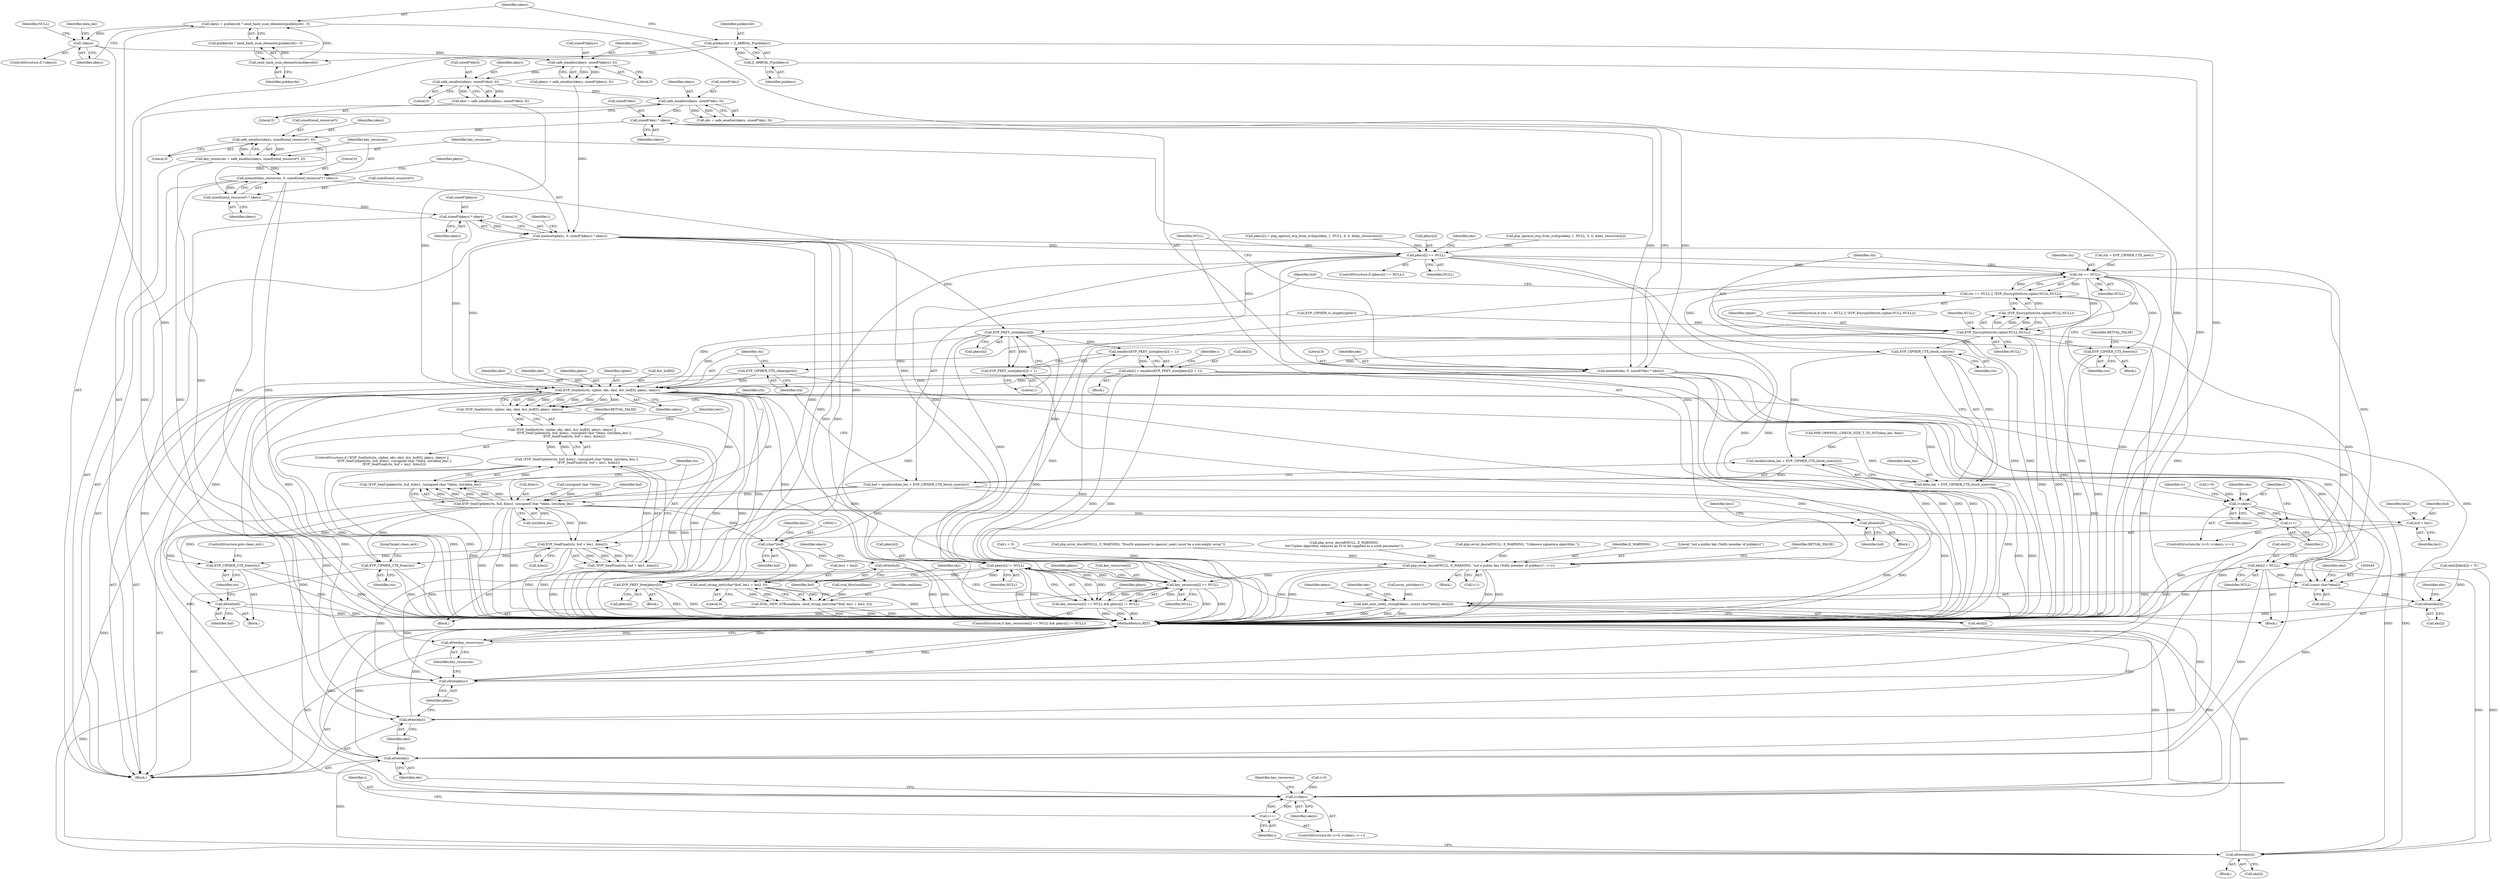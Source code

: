 digraph "0_php_73cabfedf519298e1a11192699f44d53c529315e@API" {
"1000253" [label="(Call,sizeof(*eks) * nkeys)"];
"1000244" [label="(Call,safe_emalloc(nkeys, sizeof(*eks), 0))"];
"1000236" [label="(Call,safe_emalloc(nkeys, sizeof(*eksl), 0))"];
"1000228" [label="(Call,safe_emalloc(nkeys, sizeof(*pkeys), 0))"];
"1000177" [label="(Call,!nkeys)"];
"1000169" [label="(Call,nkeys = pubkeysht ? zend_hash_num_elements(pubkeysht) : 0)"];
"1000173" [label="(Call,zend_hash_num_elements(pubkeysht))"];
"1000165" [label="(Call,pubkeysht = Z_ARRVAL_P(pubkeys))"];
"1000167" [label="(Call,Z_ARRVAL_P(pubkeys))"];
"1000250" [label="(Call,memset(eks, 0, sizeof(*eks) * nkeys))"];
"1000359" [label="(Call,EVP_SealInit(ctx, cipher, eks, eksl, &iv_buf[0], pkeys, nkeys))"];
"1000358" [label="(Call,!EVP_SealInit(ctx, cipher, eks, eksl, &iv_buf[0], pkeys, nkeys))"];
"1000357" [label="(Call,!EVP_SealInit(ctx, cipher, eks, eksl, &iv_buf[0], pkeys, nkeys) ||\n                        !EVP_SealUpdate(ctx, buf, &len1, (unsigned char *)data, (int)data_len) ||\n                        !EVP_SealFinal(ctx, buf + len1, &len2))"];
"1000372" [label="(Call,EVP_SealUpdate(ctx, buf, &len1, (unsigned char *)data, (int)data_len))"];
"1000371" [label="(Call,!EVP_SealUpdate(ctx, buf, &len1, (unsigned char *)data, (int)data_len))"];
"1000370" [label="(Call,!EVP_SealUpdate(ctx, buf, &len1, (unsigned char *)data, (int)data_len) ||\n                        !EVP_SealFinal(ctx, buf + len1, &len2))"];
"1000384" [label="(Call,EVP_SealFinal(ctx, buf + len1, &len2))"];
"1000383" [label="(Call,!EVP_SealFinal(ctx, buf + len1, &len2))"];
"1000395" [label="(Call,EVP_CIPHER_CTX_free(ctx))"];
"1000487" [label="(Call,EVP_CIPHER_CTX_free(ctx))"];
"1000386" [label="(Call,buf + len1)"];
"1000393" [label="(Call,efree(buf))"];
"1000410" [label="(Call,(char*)buf)"];
"1000409" [label="(Call,zend_string_init((char*)buf, len1 + len2, 0))"];
"1000407" [label="(Call,ZVAL_NEW_STR(sealdata, zend_string_init((char*)buf, len1 + len2, 0)))"];
"1000417" [label="(Call,efree(buf))"];
"1000481" [label="(Call,efree(buf))"];
"1000427" [label="(Call,i<nkeys)"];
"1000430" [label="(Call,i++)"];
"1000494" [label="(Call,i<nkeys)"];
"1000497" [label="(Call,i++)"];
"1000444" [label="(Call,(const char*)eks[i])"];
"1000442" [label="(Call,add_next_index_stringl(ekeys, (const char*)eks[i], eksl[i]))"];
"1000528" [label="(Call,efree(eksl))"];
"1000452" [label="(Call,efree(eks[i]))"];
"1000507" [label="(Call,pkeys[i] != NULL)"];
"1000502" [label="(Call,key_resources[i] == NULL)"];
"1000501" [label="(Call,key_resources[i] == NULL && pkeys[i] != NULL)"];
"1000532" [label="(Call,efree(key_resources))"];
"1000513" [label="(Call,EVP_PKEY_free(pkeys[i]))"];
"1000530" [label="(Call,efree(pkeys))"];
"1000522" [label="(Call,efree(eks[i]))"];
"1000526" [label="(Call,efree(eks))"];
"1000260" [label="(Call,safe_emalloc(nkeys, sizeof(zend_resource*), 0))"];
"1000258" [label="(Call,key_resources = safe_emalloc(nkeys, sizeof(zend_resource*), 0))"];
"1000265" [label="(Call,memset(key_resources, 0, sizeof(zend_resource*) * nkeys))"];
"1000268" [label="(Call,sizeof(zend_resource*) * nkeys)"];
"1000275" [label="(Call,sizeof(*pkeys) * nkeys)"];
"1000272" [label="(Call,memset(pkeys, 0, sizeof(*pkeys) * nkeys))"];
"1000299" [label="(Call,pkeys[i] == NULL)"];
"1000305" [label="(Call,php_error_docref(NULL, E_WARNING, \"not a public key (%dth member of pubkeys)\", i+1))"];
"1000320" [label="(Call,EVP_PKEY_size(pkeys[i]))"];
"1000318" [label="(Call,emalloc(EVP_PKEY_size(pkeys[i]) + 1))"];
"1000314" [label="(Call,eks[i] = emalloc(EVP_PKEY_size(pkeys[i]) + 1))"];
"1000319" [label="(Call,EVP_PKEY_size(pkeys[i]) + 1)"];
"1000333" [label="(Call,ctx == NULL)"];
"1000332" [label="(Call,ctx == NULL || !EVP_EncryptInit(ctx,cipher,NULL,NULL))"];
"1000337" [label="(Call,EVP_EncryptInit(ctx,cipher,NULL,NULL))"];
"1000336" [label="(Call,!EVP_EncryptInit(ctx,cipher,NULL,NULL))"];
"1000343" [label="(Call,EVP_CIPHER_CTX_free(ctx))"];
"1000352" [label="(Call,EVP_CIPHER_CTX_block_size(ctx))"];
"1000349" [label="(Call,emalloc(data_len + EVP_CIPHER_CTX_block_size(ctx)))"];
"1000347" [label="(Call,buf = emalloc(data_len + EVP_CIPHER_CTX_block_size(ctx)))"];
"1000350" [label="(Call,data_len + EVP_CIPHER_CTX_block_size(ctx))"];
"1000354" [label="(Call,EVP_CIPHER_CTX_cleanup(ctx))"];
"1000456" [label="(Call,eks[i] = NULL)"];
"1000312" [label="(Identifier,RETVAL_FALSE)"];
"1000339" [label="(Identifier,cipher)"];
"1000246" [label="(Call,sizeof(*eks))"];
"1000412" [label="(Identifier,buf)"];
"1000332" [label="(Call,ctx == NULL || !EVP_EncryptInit(ctx,cipher,NULL,NULL))"];
"1000257" [label="(Identifier,nkeys)"];
"1000298" [label="(ControlStructure,if (pkeys[i] == NULL))"];
"1000334" [label="(Identifier,ctx)"];
"1000331" [label="(ControlStructure,if (ctx == NULL || !EVP_EncryptInit(ctx,cipher,NULL,NULL)))"];
"1000358" [label="(Call,!EVP_SealInit(ctx, cipher, eks, eksl, &iv_buf[0], pkeys, nkeys))"];
"1000252" [label="(Literal,0)"];
"1000369" [label="(Identifier,nkeys)"];
"1000262" [label="(Call,sizeof(zend_resource*))"];
"1000354" [label="(Call,EVP_CIPHER_CTX_cleanup(ctx))"];
"1000480" [label="(Block,)"];
"1000375" [label="(Call,&len1)"];
"1000417" [label="(Call,efree(buf))"];
"1000409" [label="(Call,zend_string_init((char*)buf, len1 + len2, 0))"];
"1000509" [label="(Identifier,pkeys)"];
"1000280" [label="(Call,i = 0)"];
"1000340" [label="(Identifier,NULL)"];
"1000389" [label="(Call,&len2)"];
"1000309" [label="(Call,i+1)"];
"1000360" [label="(Identifier,ctx)"];
"1000363" [label="(Identifier,eksl)"];
"1000392" [label="(Identifier,RETVAL_FALSE)"];
"1000504" [label="(Identifier,key_resources)"];
"1000498" [label="(Identifier,i)"];
"1000245" [label="(Identifier,nkeys)"];
"1000534" [label="(MethodReturn,RET)"];
"1000495" [label="(Identifier,i)"];
"1000511" [label="(Identifier,NULL)"];
"1000170" [label="(Identifier,nkeys)"];
"1000397" [label="(ControlStructure,goto clean_exit;)"];
"1000390" [label="(Identifier,len2)"];
"1000429" [label="(Identifier,nkeys)"];
"1000458" [label="(Identifier,eks)"];
"1000529" [label="(Identifier,eksl)"];
"1000501" [label="(Call,key_resources[i] == NULL && pkeys[i] != NULL)"];
"1000446" [label="(Call,eks[i])"];
"1000271" [label="(Identifier,nkeys)"];
"1000349" [label="(Call,emalloc(data_len + EVP_CIPHER_CTX_block_size(ctx)))"];
"1000462" [label="(Identifier,iv)"];
"1000269" [label="(Call,sizeof(zend_resource*))"];
"1000454" [label="(Identifier,eks)"];
"1000276" [label="(Call,sizeof(*pkeys))"];
"1000268" [label="(Call,sizeof(zend_resource*) * nkeys)"];
"1000377" [label="(Call,(unsigned char *)data)"];
"1000326" [label="(Identifier,i)"];
"1000284" [label="(Call,pkeys[i] = php_openssl_evp_from_zval(pubkey, 1, NULL, 0, 0, &key_resources[i]))"];
"1000503" [label="(Call,key_resources[i])"];
"1000335" [label="(Identifier,NULL)"];
"1000176" [label="(ControlStructure,if (!nkeys))"];
"1000167" [label="(Call,Z_ARRVAL_P(pubkeys))"];
"1000344" [label="(Identifier,ctx)"];
"1000342" [label="(Block,)"];
"1000485" [label="(Identifier,len1)"];
"1000396" [label="(Identifier,ctx)"];
"1000300" [label="(Call,pkeys[i])"];
"1000424" [label="(Call,i=0)"];
"1000506" [label="(Identifier,NULL)"];
"1000404" [label="(Block,)"];
"1000373" [label="(Identifier,ctx)"];
"1000180" [label="(Call,php_error_docref(NULL, E_WARNING, \"Fourth argument to openssl_seal() must be a non-empty array\"))"];
"1000460" [label="(Identifier,NULL)"];
"1000359" [label="(Call,EVP_SealInit(ctx, cipher, eks, eksl, &iv_buf[0], pkeys, nkeys))"];
"1000362" [label="(Identifier,eks)"];
"1000481" [label="(Call,efree(buf))"];
"1000260" [label="(Call,safe_emalloc(nkeys, sizeof(zend_resource*), 0))"];
"1000395" [label="(Call,EVP_CIPHER_CTX_free(ctx))"];
"1000244" [label="(Call,safe_emalloc(nkeys, sizeof(*eks), 0))"];
"1000530" [label="(Call,efree(pkeys))"];
"1000482" [label="(Identifier,buf)"];
"1000508" [label="(Call,pkeys[i])"];
"1000305" [label="(Call,php_error_docref(NULL, E_WARNING, \"not a public key (%dth member of pubkeys)\", i+1))"];
"1000532" [label="(Call,efree(key_resources))"];
"1000519" [label="(Identifier,eks)"];
"1000237" [label="(Identifier,nkeys)"];
"1000251" [label="(Identifier,eks)"];
"1000166" [label="(Identifier,pubkeysht)"];
"1000279" [label="(Identifier,nkeys)"];
"1000221" [label="(Call,php_error_docref(NULL, E_WARNING,\n\t\t\t\t\"Cipher algorithm requires an IV to be supplied as a sixth parameter\"))"];
"1000522" [label="(Call,efree(eks[i]))"];
"1000199" [label="(Call,php_error_docref(NULL, E_WARNING, \"Unknown signature algorithm.\"))"];
"1000273" [label="(Identifier,pkeys)"];
"1000387" [label="(Identifier,buf)"];
"1000336" [label="(Call,!EVP_EncryptInit(ctx,cipher,NULL,NULL))"];
"1000488" [label="(Identifier,ctx)"];
"1000230" [label="(Call,sizeof(*pkeys))"];
"1000177" [label="(Call,!nkeys)"];
"1000307" [label="(Identifier,E_WARNING)"];
"1000433" [label="(Call,eks[i][eksl[i]] = '\0')"];
"1000249" [label="(Literal,0)"];
"1000388" [label="(Identifier,len1)"];
"1000453" [label="(Call,eks[i])"];
"1000303" [label="(Identifier,NULL)"];
"1000320" [label="(Call,EVP_PKEY_size(pkeys[i]))"];
"1000371" [label="(Call,!EVP_SealUpdate(ctx, buf, &len1, (unsigned char *)data, (int)data_len))"];
"1000181" [label="(Identifier,NULL)"];
"1000487" [label="(Call,EVP_CIPHER_CTX_free(ctx))"];
"1000299" [label="(Call,pkeys[i] == NULL)"];
"1000432" [label="(Block,)"];
"1000497" [label="(Call,i++)"];
"1000226" [label="(Call,pkeys = safe_emalloc(nkeys, sizeof(*pkeys), 0))"];
"1000236" [label="(Call,safe_emalloc(nkeys, sizeof(*eksl), 0))"];
"1000385" [label="(Identifier,ctx)"];
"1000490" [label="(ControlStructure,for (i=0; i<nkeys; i++))"];
"1000391" [label="(Block,)"];
"1000421" [label="(Call,array_init(ekeys))"];
"1000267" [label="(Literal,0)"];
"1000341" [label="(Identifier,NULL)"];
"1000443" [label="(Identifier,ekeys)"];
"1000521" [label="(Block,)"];
"1000423" [label="(ControlStructure,for (i=0; i<nkeys; i++))"];
"1000408" [label="(Identifier,sealdata)"];
"1000507" [label="(Call,pkeys[i] != NULL)"];
"1000174" [label="(Identifier,pubkeysht)"];
"1000372" [label="(Call,EVP_SealUpdate(ctx, buf, &len1, (unsigned char *)data, (int)data_len))"];
"1000368" [label="(Identifier,pkeys)"];
"1000418" [label="(Identifier,buf)"];
"1000173" [label="(Call,zend_hash_num_elements(pubkeysht))"];
"1000351" [label="(Identifier,data_len)"];
"1000384" [label="(Call,EVP_SealFinal(ctx, buf + len1, &len2))"];
"1000386" [label="(Call,buf + len1)"];
"1000281" [label="(Identifier,i)"];
"1000450" [label="(Identifier,eksl)"];
"1000105" [label="(Block,)"];
"1000328" [label="(Call,ctx = EVP_CIPHER_CTX_new())"];
"1000523" [label="(Call,eks[i])"];
"1000316" [label="(Identifier,eks)"];
"1000427" [label="(Call,i<nkeys)"];
"1000383" [label="(Call,!EVP_SealFinal(ctx, buf + len1, &len2))"];
"1000374" [label="(Identifier,buf)"];
"1000356" [label="(ControlStructure,if (!EVP_SealInit(ctx, cipher, eks, eksl, &iv_buf[0], pkeys, nkeys) ||\n                        !EVP_SealUpdate(ctx, buf, &len1, (unsigned char *)data, (int)data_len) ||\n                        !EVP_SealFinal(ctx, buf + len1, &len2)))"];
"1000250" [label="(Call,memset(eks, 0, sizeof(*eks) * nkeys))"];
"1000347" [label="(Call,buf = emalloc(data_len + EVP_CIPHER_CTX_block_size(ctx)))"];
"1000229" [label="(Identifier,nkeys)"];
"1000410" [label="(Call,(char*)buf)"];
"1000401" [label="(Identifier,len1)"];
"1000315" [label="(Call,eks[i])"];
"1000165" [label="(Call,pubkeysht = Z_ARRVAL_P(pubkeys))"];
"1000357" [label="(Call,!EVP_SealInit(ctx, cipher, eks, eksl, &iv_buf[0], pkeys, nkeys) ||\n                        !EVP_SealUpdate(ctx, buf, &len1, (unsigned char *)data, (int)data_len) ||\n                        !EVP_SealFinal(ctx, buf + len1, &len2))"];
"1000456" [label="(Call,eks[i] = NULL)"];
"1000254" [label="(Call,sizeof(*eks))"];
"1000234" [label="(Call,eksl = safe_emalloc(nkeys, sizeof(*eksl), 0))"];
"1000533" [label="(Identifier,key_resources)"];
"1000345" [label="(Identifier,RETVAL_FALSE)"];
"1000350" [label="(Call,data_len + EVP_CIPHER_CTX_block_size(ctx))"];
"1000431" [label="(Identifier,i)"];
"1000380" [label="(Call,(int)data_len)"];
"1000394" [label="(Identifier,buf)"];
"1000211" [label="(Call,EVP_CIPHER_iv_length(cipher))"];
"1000333" [label="(Call,ctx == NULL)"];
"1000306" [label="(Identifier,NULL)"];
"1000414" [label="(Identifier,len1)"];
"1000514" [label="(Call,pkeys[i])"];
"1000259" [label="(Identifier,key_resources)"];
"1000321" [label="(Call,pkeys[i])"];
"1000238" [label="(Call,sizeof(*eksl))"];
"1000428" [label="(Identifier,i)"];
"1000430" [label="(Call,i++)"];
"1000494" [label="(Call,i<nkeys)"];
"1000343" [label="(Call,EVP_CIPHER_CTX_free(ctx))"];
"1000275" [label="(Call,sizeof(*pkeys) * nkeys)"];
"1000169" [label="(Call,nkeys = pubkeysht ? zend_hash_num_elements(pubkeysht) : 0)"];
"1000526" [label="(Call,efree(eks))"];
"1000186" [label="(Identifier,data_len)"];
"1000405" [label="(Call,zval_dtor(sealdata))"];
"1000496" [label="(Identifier,nkeys)"];
"1000352" [label="(Call,EVP_CIPHER_CTX_block_size(ctx))"];
"1000283" [label="(Block,)"];
"1000515" [label="(Identifier,pkeys)"];
"1000264" [label="(Literal,0)"];
"1000178" [label="(Identifier,nkeys)"];
"1000513" [label="(Call,EVP_PKEY_free(pkeys[i]))"];
"1000348" [label="(Identifier,buf)"];
"1000258" [label="(Call,key_resources = safe_emalloc(nkeys, sizeof(zend_resource*), 0))"];
"1000457" [label="(Call,eks[i])"];
"1000449" [label="(Call,eksl[i])"];
"1000233" [label="(Literal,0)"];
"1000361" [label="(Identifier,cipher)"];
"1000318" [label="(Call,emalloc(EVP_PKEY_size(pkeys[i]) + 1))"];
"1000355" [label="(Identifier,ctx)"];
"1000444" [label="(Call,(const char*)eks[i])"];
"1000512" [label="(Block,)"];
"1000319" [label="(Call,EVP_PKEY_size(pkeys[i]) + 1)"];
"1000314" [label="(Call,eks[i] = emalloc(EVP_PKEY_size(pkeys[i]) + 1))"];
"1000528" [label="(Call,efree(eksl))"];
"1000324" [label="(Literal,1)"];
"1000527" [label="(Identifier,eks)"];
"1000416" [label="(Literal,0)"];
"1000185" [label="(Call,PHP_OPENSSL_CHECK_SIZE_T_TO_INT(data_len, data))"];
"1000491" [label="(Call,i=0)"];
"1000353" [label="(Identifier,ctx)"];
"1000242" [label="(Call,eks = safe_emalloc(nkeys, sizeof(*eks), 0))"];
"1000338" [label="(Identifier,ctx)"];
"1000531" [label="(Identifier,pkeys)"];
"1000265" [label="(Call,memset(key_resources, 0, sizeof(zend_resource*) * nkeys))"];
"1000241" [label="(Literal,0)"];
"1000274" [label="(Literal,0)"];
"1000337" [label="(Call,EVP_EncryptInit(ctx,cipher,NULL,NULL))"];
"1000228" [label="(Call,safe_emalloc(nkeys, sizeof(*pkeys), 0))"];
"1000288" [label="(Call,php_openssl_evp_from_zval(pubkey, 1, NULL, 0, 0, &key_resources[i]))"];
"1000502" [label="(Call,key_resources[i] == NULL)"];
"1000364" [label="(Call,&iv_buf[0])"];
"1000407" [label="(Call,ZVAL_NEW_STR(sealdata, zend_string_init((char*)buf, len1 + len2, 0)))"];
"1000308" [label="(Literal,\"not a public key (%dth member of pubkeys)\")"];
"1000253" [label="(Call,sizeof(*eks) * nkeys)"];
"1000413" [label="(Call,len1 + len2)"];
"1000500" [label="(ControlStructure,if (key_resources[i] == NULL && pkeys[i] != NULL))"];
"1000168" [label="(Identifier,pubkeys)"];
"1000304" [label="(Block,)"];
"1000261" [label="(Identifier,nkeys)"];
"1000272" [label="(Call,memset(pkeys, 0, sizeof(*pkeys) * nkeys))"];
"1000442" [label="(Call,add_next_index_stringl(ekeys, (const char*)eks[i], eksl[i]))"];
"1000393" [label="(Call,efree(buf))"];
"1000452" [label="(Call,efree(eks[i]))"];
"1000266" [label="(Identifier,key_resources)"];
"1000420" [label="(Identifier,ekeys)"];
"1000171" [label="(Call,pubkeysht ? zend_hash_num_elements(pubkeysht) : 0)"];
"1000436" [label="(Identifier,eks)"];
"1000370" [label="(Call,!EVP_SealUpdate(ctx, buf, &len1, (unsigned char *)data, (int)data_len) ||\n                        !EVP_SealFinal(ctx, buf + len1, &len2))"];
"1000489" [label="(JumpTarget,clean_exit:)"];
"1000253" -> "1000250"  [label="AST: "];
"1000253" -> "1000257"  [label="CFG: "];
"1000254" -> "1000253"  [label="AST: "];
"1000257" -> "1000253"  [label="AST: "];
"1000250" -> "1000253"  [label="CFG: "];
"1000253" -> "1000250"  [label="DDG: "];
"1000244" -> "1000253"  [label="DDG: "];
"1000253" -> "1000260"  [label="DDG: "];
"1000244" -> "1000242"  [label="AST: "];
"1000244" -> "1000249"  [label="CFG: "];
"1000245" -> "1000244"  [label="AST: "];
"1000246" -> "1000244"  [label="AST: "];
"1000249" -> "1000244"  [label="AST: "];
"1000242" -> "1000244"  [label="CFG: "];
"1000244" -> "1000242"  [label="DDG: "];
"1000244" -> "1000242"  [label="DDG: "];
"1000236" -> "1000244"  [label="DDG: "];
"1000236" -> "1000234"  [label="AST: "];
"1000236" -> "1000241"  [label="CFG: "];
"1000237" -> "1000236"  [label="AST: "];
"1000238" -> "1000236"  [label="AST: "];
"1000241" -> "1000236"  [label="AST: "];
"1000234" -> "1000236"  [label="CFG: "];
"1000236" -> "1000234"  [label="DDG: "];
"1000236" -> "1000234"  [label="DDG: "];
"1000228" -> "1000236"  [label="DDG: "];
"1000228" -> "1000226"  [label="AST: "];
"1000228" -> "1000233"  [label="CFG: "];
"1000229" -> "1000228"  [label="AST: "];
"1000230" -> "1000228"  [label="AST: "];
"1000233" -> "1000228"  [label="AST: "];
"1000226" -> "1000228"  [label="CFG: "];
"1000228" -> "1000226"  [label="DDG: "];
"1000228" -> "1000226"  [label="DDG: "];
"1000177" -> "1000228"  [label="DDG: "];
"1000177" -> "1000176"  [label="AST: "];
"1000177" -> "1000178"  [label="CFG: "];
"1000178" -> "1000177"  [label="AST: "];
"1000181" -> "1000177"  [label="CFG: "];
"1000186" -> "1000177"  [label="CFG: "];
"1000177" -> "1000534"  [label="DDG: "];
"1000169" -> "1000177"  [label="DDG: "];
"1000169" -> "1000105"  [label="AST: "];
"1000169" -> "1000171"  [label="CFG: "];
"1000170" -> "1000169"  [label="AST: "];
"1000171" -> "1000169"  [label="AST: "];
"1000178" -> "1000169"  [label="CFG: "];
"1000169" -> "1000534"  [label="DDG: "];
"1000173" -> "1000169"  [label="DDG: "];
"1000173" -> "1000171"  [label="AST: "];
"1000173" -> "1000174"  [label="CFG: "];
"1000174" -> "1000173"  [label="AST: "];
"1000171" -> "1000173"  [label="CFG: "];
"1000173" -> "1000171"  [label="DDG: "];
"1000165" -> "1000173"  [label="DDG: "];
"1000165" -> "1000105"  [label="AST: "];
"1000165" -> "1000167"  [label="CFG: "];
"1000166" -> "1000165"  [label="AST: "];
"1000167" -> "1000165"  [label="AST: "];
"1000170" -> "1000165"  [label="CFG: "];
"1000165" -> "1000534"  [label="DDG: "];
"1000167" -> "1000165"  [label="DDG: "];
"1000167" -> "1000168"  [label="CFG: "];
"1000168" -> "1000167"  [label="AST: "];
"1000167" -> "1000534"  [label="DDG: "];
"1000250" -> "1000105"  [label="AST: "];
"1000251" -> "1000250"  [label="AST: "];
"1000252" -> "1000250"  [label="AST: "];
"1000259" -> "1000250"  [label="CFG: "];
"1000250" -> "1000534"  [label="DDG: "];
"1000250" -> "1000534"  [label="DDG: "];
"1000242" -> "1000250"  [label="DDG: "];
"1000250" -> "1000359"  [label="DDG: "];
"1000250" -> "1000522"  [label="DDG: "];
"1000250" -> "1000526"  [label="DDG: "];
"1000359" -> "1000358"  [label="AST: "];
"1000359" -> "1000369"  [label="CFG: "];
"1000360" -> "1000359"  [label="AST: "];
"1000361" -> "1000359"  [label="AST: "];
"1000362" -> "1000359"  [label="AST: "];
"1000363" -> "1000359"  [label="AST: "];
"1000364" -> "1000359"  [label="AST: "];
"1000368" -> "1000359"  [label="AST: "];
"1000369" -> "1000359"  [label="AST: "];
"1000358" -> "1000359"  [label="CFG: "];
"1000359" -> "1000534"  [label="DDG: "];
"1000359" -> "1000534"  [label="DDG: "];
"1000359" -> "1000358"  [label="DDG: "];
"1000359" -> "1000358"  [label="DDG: "];
"1000359" -> "1000358"  [label="DDG: "];
"1000359" -> "1000358"  [label="DDG: "];
"1000359" -> "1000358"  [label="DDG: "];
"1000359" -> "1000358"  [label="DDG: "];
"1000359" -> "1000358"  [label="DDG: "];
"1000354" -> "1000359"  [label="DDG: "];
"1000337" -> "1000359"  [label="DDG: "];
"1000211" -> "1000359"  [label="DDG: "];
"1000314" -> "1000359"  [label="DDG: "];
"1000234" -> "1000359"  [label="DDG: "];
"1000272" -> "1000359"  [label="DDG: "];
"1000320" -> "1000359"  [label="DDG: "];
"1000275" -> "1000359"  [label="DDG: "];
"1000359" -> "1000372"  [label="DDG: "];
"1000359" -> "1000395"  [label="DDG: "];
"1000359" -> "1000427"  [label="DDG: "];
"1000359" -> "1000444"  [label="DDG: "];
"1000359" -> "1000442"  [label="DDG: "];
"1000359" -> "1000452"  [label="DDG: "];
"1000359" -> "1000487"  [label="DDG: "];
"1000359" -> "1000494"  [label="DDG: "];
"1000359" -> "1000507"  [label="DDG: "];
"1000359" -> "1000513"  [label="DDG: "];
"1000359" -> "1000522"  [label="DDG: "];
"1000359" -> "1000526"  [label="DDG: "];
"1000359" -> "1000528"  [label="DDG: "];
"1000359" -> "1000530"  [label="DDG: "];
"1000358" -> "1000357"  [label="AST: "];
"1000373" -> "1000358"  [label="CFG: "];
"1000357" -> "1000358"  [label="CFG: "];
"1000358" -> "1000534"  [label="DDG: "];
"1000358" -> "1000357"  [label="DDG: "];
"1000357" -> "1000356"  [label="AST: "];
"1000357" -> "1000370"  [label="CFG: "];
"1000370" -> "1000357"  [label="AST: "];
"1000392" -> "1000357"  [label="CFG: "];
"1000401" -> "1000357"  [label="CFG: "];
"1000357" -> "1000534"  [label="DDG: "];
"1000357" -> "1000534"  [label="DDG: "];
"1000357" -> "1000534"  [label="DDG: "];
"1000370" -> "1000357"  [label="DDG: "];
"1000370" -> "1000357"  [label="DDG: "];
"1000372" -> "1000371"  [label="AST: "];
"1000372" -> "1000380"  [label="CFG: "];
"1000373" -> "1000372"  [label="AST: "];
"1000374" -> "1000372"  [label="AST: "];
"1000375" -> "1000372"  [label="AST: "];
"1000377" -> "1000372"  [label="AST: "];
"1000380" -> "1000372"  [label="AST: "];
"1000371" -> "1000372"  [label="CFG: "];
"1000372" -> "1000534"  [label="DDG: "];
"1000372" -> "1000534"  [label="DDG: "];
"1000372" -> "1000534"  [label="DDG: "];
"1000372" -> "1000371"  [label="DDG: "];
"1000372" -> "1000371"  [label="DDG: "];
"1000372" -> "1000371"  [label="DDG: "];
"1000372" -> "1000371"  [label="DDG: "];
"1000372" -> "1000371"  [label="DDG: "];
"1000347" -> "1000372"  [label="DDG: "];
"1000377" -> "1000372"  [label="DDG: "];
"1000380" -> "1000372"  [label="DDG: "];
"1000372" -> "1000384"  [label="DDG: "];
"1000372" -> "1000384"  [label="DDG: "];
"1000372" -> "1000386"  [label="DDG: "];
"1000372" -> "1000393"  [label="DDG: "];
"1000372" -> "1000395"  [label="DDG: "];
"1000372" -> "1000410"  [label="DDG: "];
"1000372" -> "1000481"  [label="DDG: "];
"1000372" -> "1000487"  [label="DDG: "];
"1000371" -> "1000370"  [label="AST: "];
"1000385" -> "1000371"  [label="CFG: "];
"1000370" -> "1000371"  [label="CFG: "];
"1000371" -> "1000534"  [label="DDG: "];
"1000371" -> "1000370"  [label="DDG: "];
"1000370" -> "1000383"  [label="CFG: "];
"1000383" -> "1000370"  [label="AST: "];
"1000370" -> "1000534"  [label="DDG: "];
"1000370" -> "1000534"  [label="DDG: "];
"1000383" -> "1000370"  [label="DDG: "];
"1000384" -> "1000383"  [label="AST: "];
"1000384" -> "1000389"  [label="CFG: "];
"1000385" -> "1000384"  [label="AST: "];
"1000386" -> "1000384"  [label="AST: "];
"1000389" -> "1000384"  [label="AST: "];
"1000383" -> "1000384"  [label="CFG: "];
"1000384" -> "1000534"  [label="DDG: "];
"1000384" -> "1000534"  [label="DDG: "];
"1000384" -> "1000383"  [label="DDG: "];
"1000384" -> "1000383"  [label="DDG: "];
"1000384" -> "1000383"  [label="DDG: "];
"1000384" -> "1000395"  [label="DDG: "];
"1000384" -> "1000487"  [label="DDG: "];
"1000383" -> "1000534"  [label="DDG: "];
"1000395" -> "1000391"  [label="AST: "];
"1000395" -> "1000396"  [label="CFG: "];
"1000396" -> "1000395"  [label="AST: "];
"1000397" -> "1000395"  [label="CFG: "];
"1000395" -> "1000534"  [label="DDG: "];
"1000395" -> "1000534"  [label="DDG: "];
"1000487" -> "1000105"  [label="AST: "];
"1000487" -> "1000488"  [label="CFG: "];
"1000488" -> "1000487"  [label="AST: "];
"1000489" -> "1000487"  [label="CFG: "];
"1000487" -> "1000534"  [label="DDG: "];
"1000487" -> "1000534"  [label="DDG: "];
"1000386" -> "1000388"  [label="CFG: "];
"1000387" -> "1000386"  [label="AST: "];
"1000388" -> "1000386"  [label="AST: "];
"1000390" -> "1000386"  [label="CFG: "];
"1000386" -> "1000534"  [label="DDG: "];
"1000393" -> "1000391"  [label="AST: "];
"1000393" -> "1000394"  [label="CFG: "];
"1000394" -> "1000393"  [label="AST: "];
"1000396" -> "1000393"  [label="CFG: "];
"1000393" -> "1000534"  [label="DDG: "];
"1000393" -> "1000534"  [label="DDG: "];
"1000347" -> "1000393"  [label="DDG: "];
"1000410" -> "1000409"  [label="AST: "];
"1000410" -> "1000412"  [label="CFG: "];
"1000411" -> "1000410"  [label="AST: "];
"1000412" -> "1000410"  [label="AST: "];
"1000414" -> "1000410"  [label="CFG: "];
"1000410" -> "1000409"  [label="DDG: "];
"1000347" -> "1000410"  [label="DDG: "];
"1000410" -> "1000417"  [label="DDG: "];
"1000409" -> "1000407"  [label="AST: "];
"1000409" -> "1000416"  [label="CFG: "];
"1000413" -> "1000409"  [label="AST: "];
"1000416" -> "1000409"  [label="AST: "];
"1000407" -> "1000409"  [label="CFG: "];
"1000409" -> "1000534"  [label="DDG: "];
"1000409" -> "1000407"  [label="DDG: "];
"1000409" -> "1000407"  [label="DDG: "];
"1000409" -> "1000407"  [label="DDG: "];
"1000407" -> "1000404"  [label="AST: "];
"1000408" -> "1000407"  [label="AST: "];
"1000418" -> "1000407"  [label="CFG: "];
"1000407" -> "1000534"  [label="DDG: "];
"1000407" -> "1000534"  [label="DDG: "];
"1000407" -> "1000534"  [label="DDG: "];
"1000405" -> "1000407"  [label="DDG: "];
"1000417" -> "1000404"  [label="AST: "];
"1000417" -> "1000418"  [label="CFG: "];
"1000418" -> "1000417"  [label="AST: "];
"1000420" -> "1000417"  [label="CFG: "];
"1000417" -> "1000534"  [label="DDG: "];
"1000417" -> "1000534"  [label="DDG: "];
"1000481" -> "1000480"  [label="AST: "];
"1000481" -> "1000482"  [label="CFG: "];
"1000482" -> "1000481"  [label="AST: "];
"1000485" -> "1000481"  [label="CFG: "];
"1000481" -> "1000534"  [label="DDG: "];
"1000481" -> "1000534"  [label="DDG: "];
"1000347" -> "1000481"  [label="DDG: "];
"1000427" -> "1000423"  [label="AST: "];
"1000427" -> "1000429"  [label="CFG: "];
"1000428" -> "1000427"  [label="AST: "];
"1000429" -> "1000427"  [label="AST: "];
"1000436" -> "1000427"  [label="CFG: "];
"1000462" -> "1000427"  [label="CFG: "];
"1000424" -> "1000427"  [label="DDG: "];
"1000430" -> "1000427"  [label="DDG: "];
"1000427" -> "1000430"  [label="DDG: "];
"1000427" -> "1000494"  [label="DDG: "];
"1000430" -> "1000423"  [label="AST: "];
"1000430" -> "1000431"  [label="CFG: "];
"1000431" -> "1000430"  [label="AST: "];
"1000428" -> "1000430"  [label="CFG: "];
"1000494" -> "1000490"  [label="AST: "];
"1000494" -> "1000496"  [label="CFG: "];
"1000495" -> "1000494"  [label="AST: "];
"1000496" -> "1000494"  [label="AST: "];
"1000504" -> "1000494"  [label="CFG: "];
"1000527" -> "1000494"  [label="CFG: "];
"1000494" -> "1000534"  [label="DDG: "];
"1000494" -> "1000534"  [label="DDG: "];
"1000494" -> "1000534"  [label="DDG: "];
"1000497" -> "1000494"  [label="DDG: "];
"1000491" -> "1000494"  [label="DDG: "];
"1000275" -> "1000494"  [label="DDG: "];
"1000494" -> "1000497"  [label="DDG: "];
"1000497" -> "1000490"  [label="AST: "];
"1000497" -> "1000498"  [label="CFG: "];
"1000498" -> "1000497"  [label="AST: "];
"1000495" -> "1000497"  [label="CFG: "];
"1000444" -> "1000442"  [label="AST: "];
"1000444" -> "1000446"  [label="CFG: "];
"1000445" -> "1000444"  [label="AST: "];
"1000446" -> "1000444"  [label="AST: "];
"1000450" -> "1000444"  [label="CFG: "];
"1000444" -> "1000442"  [label="DDG: "];
"1000314" -> "1000444"  [label="DDG: "];
"1000456" -> "1000444"  [label="DDG: "];
"1000433" -> "1000444"  [label="DDG: "];
"1000444" -> "1000452"  [label="DDG: "];
"1000442" -> "1000432"  [label="AST: "];
"1000442" -> "1000449"  [label="CFG: "];
"1000443" -> "1000442"  [label="AST: "];
"1000449" -> "1000442"  [label="AST: "];
"1000454" -> "1000442"  [label="CFG: "];
"1000442" -> "1000534"  [label="DDG: "];
"1000442" -> "1000534"  [label="DDG: "];
"1000442" -> "1000534"  [label="DDG: "];
"1000442" -> "1000534"  [label="DDG: "];
"1000421" -> "1000442"  [label="DDG: "];
"1000442" -> "1000528"  [label="DDG: "];
"1000528" -> "1000105"  [label="AST: "];
"1000528" -> "1000529"  [label="CFG: "];
"1000529" -> "1000528"  [label="AST: "];
"1000531" -> "1000528"  [label="CFG: "];
"1000528" -> "1000534"  [label="DDG: "];
"1000528" -> "1000534"  [label="DDG: "];
"1000234" -> "1000528"  [label="DDG: "];
"1000452" -> "1000432"  [label="AST: "];
"1000452" -> "1000453"  [label="CFG: "];
"1000453" -> "1000452"  [label="AST: "];
"1000458" -> "1000452"  [label="CFG: "];
"1000452" -> "1000534"  [label="DDG: "];
"1000433" -> "1000452"  [label="DDG: "];
"1000507" -> "1000501"  [label="AST: "];
"1000507" -> "1000511"  [label="CFG: "];
"1000508" -> "1000507"  [label="AST: "];
"1000511" -> "1000507"  [label="AST: "];
"1000501" -> "1000507"  [label="CFG: "];
"1000507" -> "1000534"  [label="DDG: "];
"1000507" -> "1000534"  [label="DDG: "];
"1000507" -> "1000502"  [label="DDG: "];
"1000507" -> "1000501"  [label="DDG: "];
"1000507" -> "1000501"  [label="DDG: "];
"1000513" -> "1000507"  [label="DDG: "];
"1000299" -> "1000507"  [label="DDG: "];
"1000272" -> "1000507"  [label="DDG: "];
"1000320" -> "1000507"  [label="DDG: "];
"1000502" -> "1000507"  [label="DDG: "];
"1000507" -> "1000513"  [label="DDG: "];
"1000507" -> "1000530"  [label="DDG: "];
"1000502" -> "1000501"  [label="AST: "];
"1000502" -> "1000506"  [label="CFG: "];
"1000503" -> "1000502"  [label="AST: "];
"1000506" -> "1000502"  [label="AST: "];
"1000509" -> "1000502"  [label="CFG: "];
"1000501" -> "1000502"  [label="CFG: "];
"1000502" -> "1000534"  [label="DDG: "];
"1000502" -> "1000534"  [label="DDG: "];
"1000502" -> "1000501"  [label="DDG: "];
"1000502" -> "1000501"  [label="DDG: "];
"1000265" -> "1000502"  [label="DDG: "];
"1000305" -> "1000502"  [label="DDG: "];
"1000337" -> "1000502"  [label="DDG: "];
"1000333" -> "1000502"  [label="DDG: "];
"1000502" -> "1000532"  [label="DDG: "];
"1000501" -> "1000500"  [label="AST: "];
"1000515" -> "1000501"  [label="CFG: "];
"1000519" -> "1000501"  [label="CFG: "];
"1000501" -> "1000534"  [label="DDG: "];
"1000501" -> "1000534"  [label="DDG: "];
"1000501" -> "1000534"  [label="DDG: "];
"1000532" -> "1000105"  [label="AST: "];
"1000532" -> "1000533"  [label="CFG: "];
"1000533" -> "1000532"  [label="AST: "];
"1000534" -> "1000532"  [label="CFG: "];
"1000532" -> "1000534"  [label="DDG: "];
"1000532" -> "1000534"  [label="DDG: "];
"1000265" -> "1000532"  [label="DDG: "];
"1000513" -> "1000512"  [label="AST: "];
"1000513" -> "1000514"  [label="CFG: "];
"1000514" -> "1000513"  [label="AST: "];
"1000519" -> "1000513"  [label="CFG: "];
"1000513" -> "1000534"  [label="DDG: "];
"1000513" -> "1000534"  [label="DDG: "];
"1000299" -> "1000513"  [label="DDG: "];
"1000272" -> "1000513"  [label="DDG: "];
"1000320" -> "1000513"  [label="DDG: "];
"1000513" -> "1000530"  [label="DDG: "];
"1000530" -> "1000105"  [label="AST: "];
"1000530" -> "1000531"  [label="CFG: "];
"1000531" -> "1000530"  [label="AST: "];
"1000533" -> "1000530"  [label="CFG: "];
"1000530" -> "1000534"  [label="DDG: "];
"1000530" -> "1000534"  [label="DDG: "];
"1000299" -> "1000530"  [label="DDG: "];
"1000272" -> "1000530"  [label="DDG: "];
"1000320" -> "1000530"  [label="DDG: "];
"1000522" -> "1000521"  [label="AST: "];
"1000522" -> "1000523"  [label="CFG: "];
"1000523" -> "1000522"  [label="AST: "];
"1000498" -> "1000522"  [label="CFG: "];
"1000522" -> "1000534"  [label="DDG: "];
"1000522" -> "1000534"  [label="DDG: "];
"1000314" -> "1000522"  [label="DDG: "];
"1000456" -> "1000522"  [label="DDG: "];
"1000433" -> "1000522"  [label="DDG: "];
"1000522" -> "1000526"  [label="DDG: "];
"1000526" -> "1000105"  [label="AST: "];
"1000526" -> "1000527"  [label="CFG: "];
"1000527" -> "1000526"  [label="AST: "];
"1000529" -> "1000526"  [label="CFG: "];
"1000526" -> "1000534"  [label="DDG: "];
"1000526" -> "1000534"  [label="DDG: "];
"1000314" -> "1000526"  [label="DDG: "];
"1000456" -> "1000526"  [label="DDG: "];
"1000260" -> "1000258"  [label="AST: "];
"1000260" -> "1000264"  [label="CFG: "];
"1000261" -> "1000260"  [label="AST: "];
"1000262" -> "1000260"  [label="AST: "];
"1000264" -> "1000260"  [label="AST: "];
"1000258" -> "1000260"  [label="CFG: "];
"1000260" -> "1000258"  [label="DDG: "];
"1000260" -> "1000258"  [label="DDG: "];
"1000260" -> "1000268"  [label="DDG: "];
"1000258" -> "1000105"  [label="AST: "];
"1000259" -> "1000258"  [label="AST: "];
"1000266" -> "1000258"  [label="CFG: "];
"1000258" -> "1000534"  [label="DDG: "];
"1000258" -> "1000265"  [label="DDG: "];
"1000265" -> "1000105"  [label="AST: "];
"1000265" -> "1000268"  [label="CFG: "];
"1000266" -> "1000265"  [label="AST: "];
"1000267" -> "1000265"  [label="AST: "];
"1000268" -> "1000265"  [label="AST: "];
"1000273" -> "1000265"  [label="CFG: "];
"1000265" -> "1000534"  [label="DDG: "];
"1000265" -> "1000534"  [label="DDG: "];
"1000268" -> "1000265"  [label="DDG: "];
"1000268" -> "1000271"  [label="CFG: "];
"1000269" -> "1000268"  [label="AST: "];
"1000271" -> "1000268"  [label="AST: "];
"1000268" -> "1000275"  [label="DDG: "];
"1000275" -> "1000272"  [label="AST: "];
"1000275" -> "1000279"  [label="CFG: "];
"1000276" -> "1000275"  [label="AST: "];
"1000279" -> "1000275"  [label="AST: "];
"1000272" -> "1000275"  [label="CFG: "];
"1000275" -> "1000272"  [label="DDG: "];
"1000272" -> "1000105"  [label="AST: "];
"1000273" -> "1000272"  [label="AST: "];
"1000274" -> "1000272"  [label="AST: "];
"1000281" -> "1000272"  [label="CFG: "];
"1000272" -> "1000534"  [label="DDG: "];
"1000272" -> "1000534"  [label="DDG: "];
"1000226" -> "1000272"  [label="DDG: "];
"1000272" -> "1000299"  [label="DDG: "];
"1000272" -> "1000320"  [label="DDG: "];
"1000299" -> "1000298"  [label="AST: "];
"1000299" -> "1000303"  [label="CFG: "];
"1000300" -> "1000299"  [label="AST: "];
"1000303" -> "1000299"  [label="AST: "];
"1000306" -> "1000299"  [label="CFG: "];
"1000316" -> "1000299"  [label="CFG: "];
"1000299" -> "1000534"  [label="DDG: "];
"1000299" -> "1000534"  [label="DDG: "];
"1000284" -> "1000299"  [label="DDG: "];
"1000288" -> "1000299"  [label="DDG: "];
"1000299" -> "1000305"  [label="DDG: "];
"1000299" -> "1000320"  [label="DDG: "];
"1000299" -> "1000333"  [label="DDG: "];
"1000305" -> "1000304"  [label="AST: "];
"1000305" -> "1000309"  [label="CFG: "];
"1000306" -> "1000305"  [label="AST: "];
"1000307" -> "1000305"  [label="AST: "];
"1000308" -> "1000305"  [label="AST: "];
"1000309" -> "1000305"  [label="AST: "];
"1000312" -> "1000305"  [label="CFG: "];
"1000305" -> "1000534"  [label="DDG: "];
"1000305" -> "1000534"  [label="DDG: "];
"1000305" -> "1000534"  [label="DDG: "];
"1000305" -> "1000534"  [label="DDG: "];
"1000180" -> "1000305"  [label="DDG: "];
"1000199" -> "1000305"  [label="DDG: "];
"1000221" -> "1000305"  [label="DDG: "];
"1000280" -> "1000305"  [label="DDG: "];
"1000320" -> "1000319"  [label="AST: "];
"1000320" -> "1000321"  [label="CFG: "];
"1000321" -> "1000320"  [label="AST: "];
"1000324" -> "1000320"  [label="CFG: "];
"1000320" -> "1000534"  [label="DDG: "];
"1000320" -> "1000318"  [label="DDG: "];
"1000320" -> "1000319"  [label="DDG: "];
"1000318" -> "1000314"  [label="AST: "];
"1000318" -> "1000319"  [label="CFG: "];
"1000319" -> "1000318"  [label="AST: "];
"1000314" -> "1000318"  [label="CFG: "];
"1000318" -> "1000534"  [label="DDG: "];
"1000318" -> "1000314"  [label="DDG: "];
"1000314" -> "1000283"  [label="AST: "];
"1000315" -> "1000314"  [label="AST: "];
"1000326" -> "1000314"  [label="CFG: "];
"1000314" -> "1000534"  [label="DDG: "];
"1000314" -> "1000534"  [label="DDG: "];
"1000319" -> "1000324"  [label="CFG: "];
"1000324" -> "1000319"  [label="AST: "];
"1000319" -> "1000534"  [label="DDG: "];
"1000333" -> "1000332"  [label="AST: "];
"1000333" -> "1000335"  [label="CFG: "];
"1000334" -> "1000333"  [label="AST: "];
"1000335" -> "1000333"  [label="AST: "];
"1000338" -> "1000333"  [label="CFG: "];
"1000332" -> "1000333"  [label="CFG: "];
"1000333" -> "1000534"  [label="DDG: "];
"1000333" -> "1000332"  [label="DDG: "];
"1000333" -> "1000332"  [label="DDG: "];
"1000328" -> "1000333"  [label="DDG: "];
"1000333" -> "1000337"  [label="DDG: "];
"1000333" -> "1000337"  [label="DDG: "];
"1000333" -> "1000343"  [label="DDG: "];
"1000333" -> "1000352"  [label="DDG: "];
"1000333" -> "1000456"  [label="DDG: "];
"1000332" -> "1000331"  [label="AST: "];
"1000332" -> "1000336"  [label="CFG: "];
"1000336" -> "1000332"  [label="AST: "];
"1000344" -> "1000332"  [label="CFG: "];
"1000348" -> "1000332"  [label="CFG: "];
"1000332" -> "1000534"  [label="DDG: "];
"1000332" -> "1000534"  [label="DDG: "];
"1000332" -> "1000534"  [label="DDG: "];
"1000336" -> "1000332"  [label="DDG: "];
"1000337" -> "1000336"  [label="AST: "];
"1000337" -> "1000341"  [label="CFG: "];
"1000338" -> "1000337"  [label="AST: "];
"1000339" -> "1000337"  [label="AST: "];
"1000340" -> "1000337"  [label="AST: "];
"1000341" -> "1000337"  [label="AST: "];
"1000336" -> "1000337"  [label="CFG: "];
"1000337" -> "1000534"  [label="DDG: "];
"1000337" -> "1000534"  [label="DDG: "];
"1000337" -> "1000336"  [label="DDG: "];
"1000337" -> "1000336"  [label="DDG: "];
"1000337" -> "1000336"  [label="DDG: "];
"1000211" -> "1000337"  [label="DDG: "];
"1000337" -> "1000343"  [label="DDG: "];
"1000337" -> "1000352"  [label="DDG: "];
"1000337" -> "1000456"  [label="DDG: "];
"1000336" -> "1000534"  [label="DDG: "];
"1000343" -> "1000342"  [label="AST: "];
"1000343" -> "1000344"  [label="CFG: "];
"1000344" -> "1000343"  [label="AST: "];
"1000345" -> "1000343"  [label="CFG: "];
"1000343" -> "1000534"  [label="DDG: "];
"1000343" -> "1000534"  [label="DDG: "];
"1000352" -> "1000350"  [label="AST: "];
"1000352" -> "1000353"  [label="CFG: "];
"1000353" -> "1000352"  [label="AST: "];
"1000350" -> "1000352"  [label="CFG: "];
"1000352" -> "1000349"  [label="DDG: "];
"1000352" -> "1000350"  [label="DDG: "];
"1000352" -> "1000354"  [label="DDG: "];
"1000349" -> "1000347"  [label="AST: "];
"1000349" -> "1000350"  [label="CFG: "];
"1000350" -> "1000349"  [label="AST: "];
"1000347" -> "1000349"  [label="CFG: "];
"1000349" -> "1000534"  [label="DDG: "];
"1000349" -> "1000347"  [label="DDG: "];
"1000185" -> "1000349"  [label="DDG: "];
"1000347" -> "1000105"  [label="AST: "];
"1000348" -> "1000347"  [label="AST: "];
"1000355" -> "1000347"  [label="CFG: "];
"1000347" -> "1000534"  [label="DDG: "];
"1000351" -> "1000350"  [label="AST: "];
"1000350" -> "1000534"  [label="DDG: "];
"1000350" -> "1000534"  [label="DDG: "];
"1000185" -> "1000350"  [label="DDG: "];
"1000354" -> "1000105"  [label="AST: "];
"1000354" -> "1000355"  [label="CFG: "];
"1000355" -> "1000354"  [label="AST: "];
"1000360" -> "1000354"  [label="CFG: "];
"1000354" -> "1000534"  [label="DDG: "];
"1000456" -> "1000432"  [label="AST: "];
"1000456" -> "1000460"  [label="CFG: "];
"1000457" -> "1000456"  [label="AST: "];
"1000460" -> "1000456"  [label="AST: "];
"1000431" -> "1000456"  [label="CFG: "];
"1000456" -> "1000534"  [label="DDG: "];
"1000456" -> "1000534"  [label="DDG: "];
}
